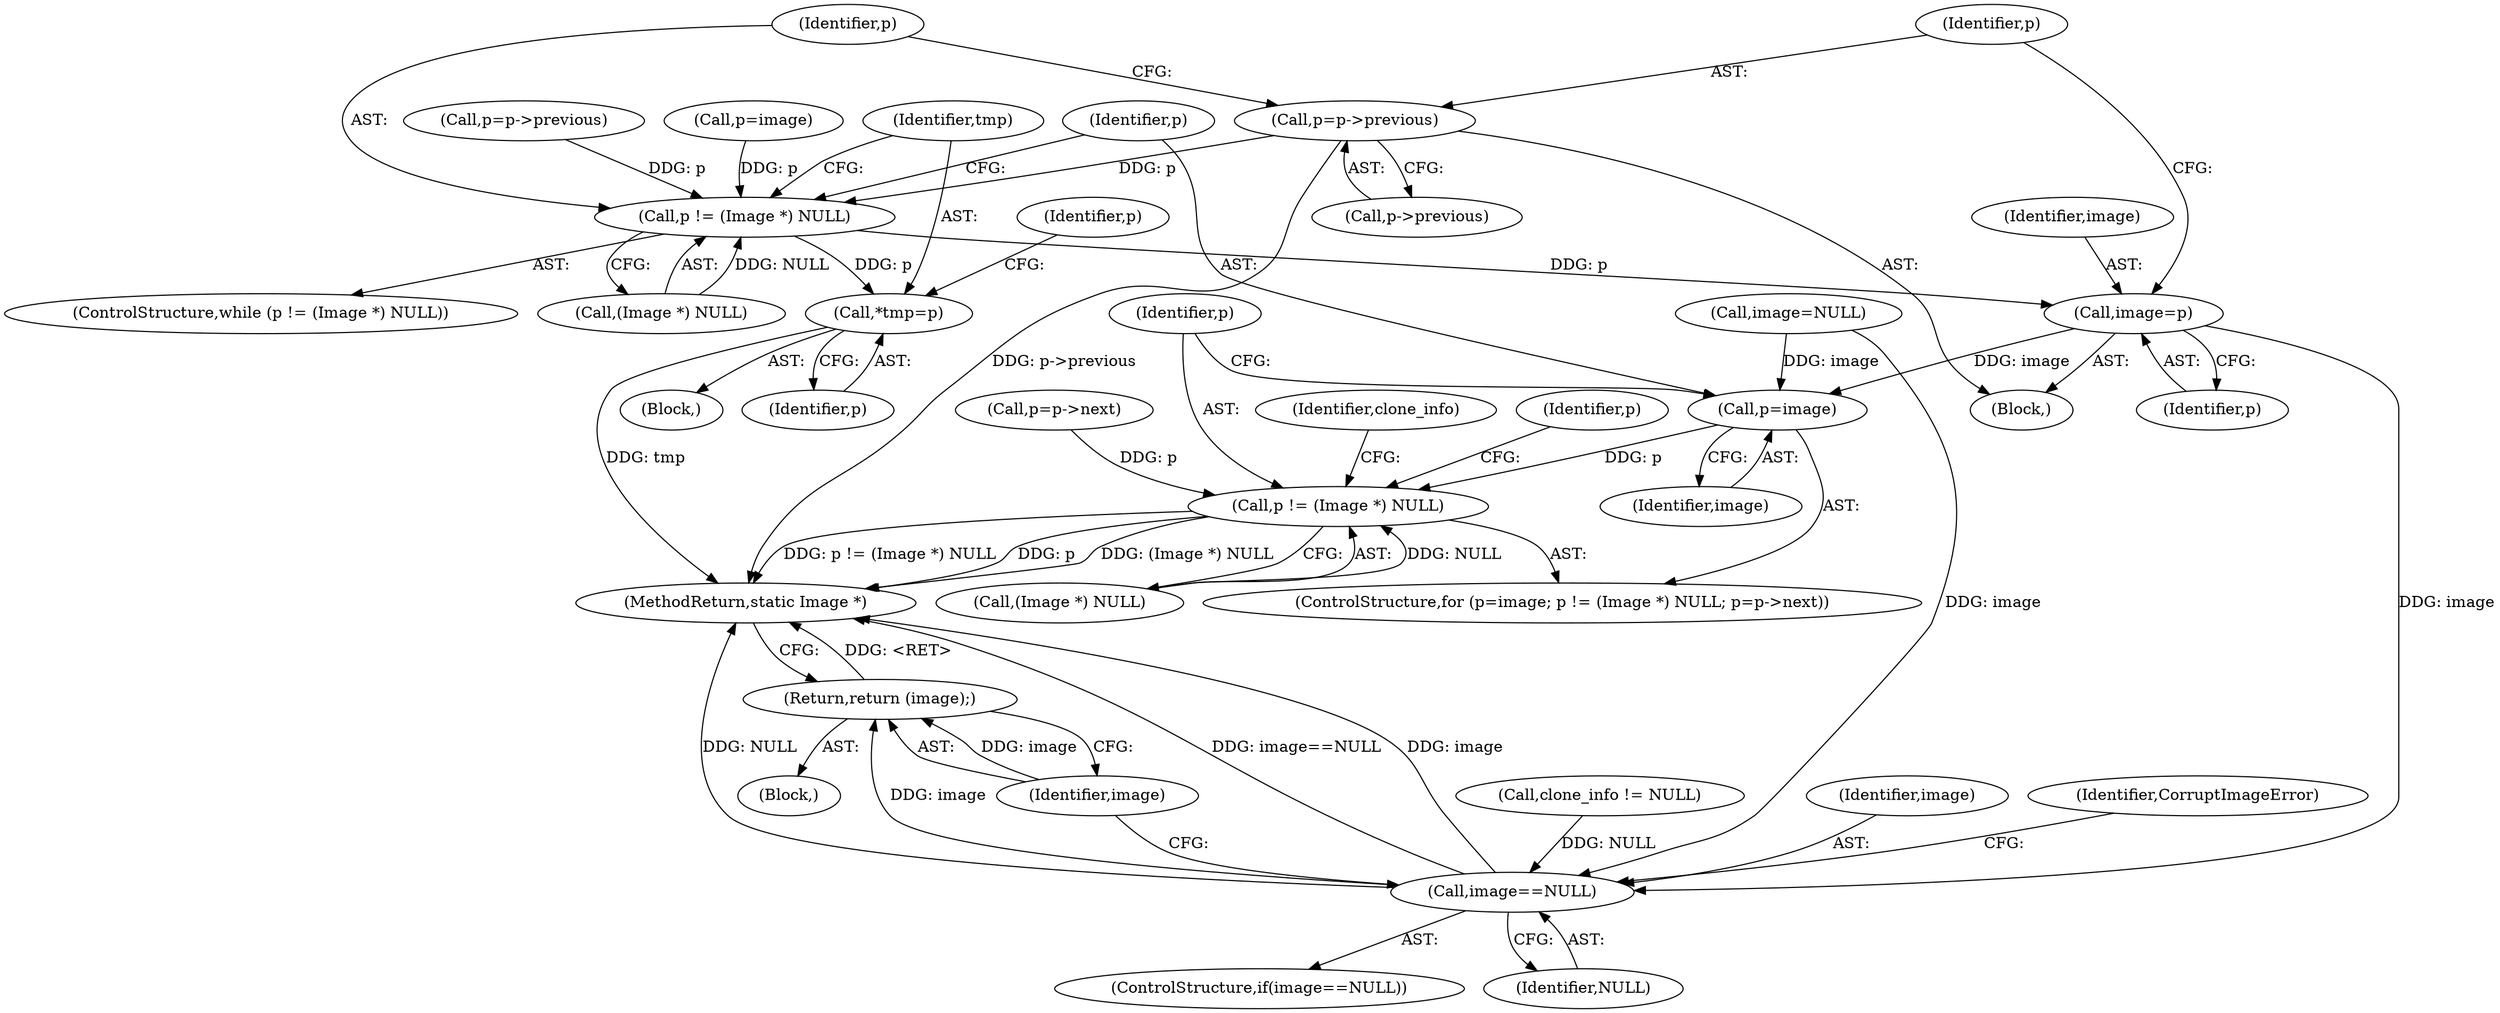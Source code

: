 digraph "0_ImageMagick_437a35e57db5ec078f4a3ccbf71f941276e88430@pointer" {
"1001755" [label="(Call,p=p->previous)"];
"1001719" [label="(Call,p != (Image *) NULL)"];
"1001726" [label="(Call,*tmp=p)"];
"1001752" [label="(Call,image=p)"];
"1001761" [label="(Call,p=image)"];
"1001764" [label="(Call,p != (Image *) NULL)"];
"1001819" [label="(Call,image==NULL)"];
"1001825" [label="(Return,return (image);)"];
"1001728" [label="(Identifier,p)"];
"1001826" [label="(Identifier,image)"];
"1001781" [label="(Call,clone_info != NULL)"];
"1001760" [label="(ControlStructure,for (p=image; p != (Image *) NULL; p=p->next))"];
"1001766" [label="(Call,(Image *) NULL)"];
"1001755" [label="(Call,p=p->previous)"];
"1001782" [label="(Identifier,clone_info)"];
"1001724" [label="(Block,)"];
"1001752" [label="(Call,image=p)"];
"1001757" [label="(Call,p->previous)"];
"1001825" [label="(Return,return (image);)"];
"1001762" [label="(Identifier,p)"];
"1001756" [label="(Identifier,p)"];
"1001751" [label="(Block,)"];
"1001726" [label="(Call,*tmp=p)"];
"1000158" [label="(Block,)"];
"1001763" [label="(Identifier,image)"];
"1001742" [label="(Call,p=p->previous)"];
"1001819" [label="(Call,image==NULL)"];
"1001712" [label="(Call,p=image)"];
"1001715" [label="(Call,image=NULL)"];
"1001718" [label="(ControlStructure,while (p != (Image *) NULL))"];
"1001827" [label="(MethodReturn,static Image *)"];
"1001720" [label="(Identifier,p)"];
"1001761" [label="(Call,p=image)"];
"1001765" [label="(Identifier,p)"];
"1001721" [label="(Call,(Image *) NULL)"];
"1001753" [label="(Identifier,image)"];
"1001764" [label="(Call,p != (Image *) NULL)"];
"1001818" [label="(ControlStructure,if(image==NULL))"];
"1001821" [label="(Identifier,NULL)"];
"1001820" [label="(Identifier,image)"];
"1001754" [label="(Identifier,p)"];
"1001727" [label="(Identifier,tmp)"];
"1001823" [label="(Identifier,CorruptImageError)"];
"1001776" [label="(Identifier,p)"];
"1001719" [label="(Call,p != (Image *) NULL)"];
"1001733" [label="(Identifier,p)"];
"1001769" [label="(Call,p=p->next)"];
"1001755" -> "1001751"  [label="AST: "];
"1001755" -> "1001757"  [label="CFG: "];
"1001756" -> "1001755"  [label="AST: "];
"1001757" -> "1001755"  [label="AST: "];
"1001720" -> "1001755"  [label="CFG: "];
"1001755" -> "1001827"  [label="DDG: p->previous"];
"1001755" -> "1001719"  [label="DDG: p"];
"1001719" -> "1001718"  [label="AST: "];
"1001719" -> "1001721"  [label="CFG: "];
"1001720" -> "1001719"  [label="AST: "];
"1001721" -> "1001719"  [label="AST: "];
"1001727" -> "1001719"  [label="CFG: "];
"1001762" -> "1001719"  [label="CFG: "];
"1001712" -> "1001719"  [label="DDG: p"];
"1001742" -> "1001719"  [label="DDG: p"];
"1001721" -> "1001719"  [label="DDG: NULL"];
"1001719" -> "1001726"  [label="DDG: p"];
"1001719" -> "1001752"  [label="DDG: p"];
"1001726" -> "1001724"  [label="AST: "];
"1001726" -> "1001728"  [label="CFG: "];
"1001727" -> "1001726"  [label="AST: "];
"1001728" -> "1001726"  [label="AST: "];
"1001733" -> "1001726"  [label="CFG: "];
"1001726" -> "1001827"  [label="DDG: tmp"];
"1001752" -> "1001751"  [label="AST: "];
"1001752" -> "1001754"  [label="CFG: "];
"1001753" -> "1001752"  [label="AST: "];
"1001754" -> "1001752"  [label="AST: "];
"1001756" -> "1001752"  [label="CFG: "];
"1001752" -> "1001761"  [label="DDG: image"];
"1001752" -> "1001819"  [label="DDG: image"];
"1001761" -> "1001760"  [label="AST: "];
"1001761" -> "1001763"  [label="CFG: "];
"1001762" -> "1001761"  [label="AST: "];
"1001763" -> "1001761"  [label="AST: "];
"1001765" -> "1001761"  [label="CFG: "];
"1001715" -> "1001761"  [label="DDG: image"];
"1001761" -> "1001764"  [label="DDG: p"];
"1001764" -> "1001760"  [label="AST: "];
"1001764" -> "1001766"  [label="CFG: "];
"1001765" -> "1001764"  [label="AST: "];
"1001766" -> "1001764"  [label="AST: "];
"1001776" -> "1001764"  [label="CFG: "];
"1001782" -> "1001764"  [label="CFG: "];
"1001764" -> "1001827"  [label="DDG: (Image *) NULL"];
"1001764" -> "1001827"  [label="DDG: p != (Image *) NULL"];
"1001764" -> "1001827"  [label="DDG: p"];
"1001769" -> "1001764"  [label="DDG: p"];
"1001766" -> "1001764"  [label="DDG: NULL"];
"1001819" -> "1001818"  [label="AST: "];
"1001819" -> "1001821"  [label="CFG: "];
"1001820" -> "1001819"  [label="AST: "];
"1001821" -> "1001819"  [label="AST: "];
"1001823" -> "1001819"  [label="CFG: "];
"1001826" -> "1001819"  [label="CFG: "];
"1001819" -> "1001827"  [label="DDG: image==NULL"];
"1001819" -> "1001827"  [label="DDG: image"];
"1001819" -> "1001827"  [label="DDG: NULL"];
"1001715" -> "1001819"  [label="DDG: image"];
"1001781" -> "1001819"  [label="DDG: NULL"];
"1001819" -> "1001825"  [label="DDG: image"];
"1001825" -> "1000158"  [label="AST: "];
"1001825" -> "1001826"  [label="CFG: "];
"1001826" -> "1001825"  [label="AST: "];
"1001827" -> "1001825"  [label="CFG: "];
"1001825" -> "1001827"  [label="DDG: <RET>"];
"1001826" -> "1001825"  [label="DDG: image"];
}
